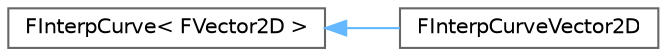 digraph "Graphical Class Hierarchy"
{
 // INTERACTIVE_SVG=YES
 // LATEX_PDF_SIZE
  bgcolor="transparent";
  edge [fontname=Helvetica,fontsize=10,labelfontname=Helvetica,labelfontsize=10];
  node [fontname=Helvetica,fontsize=10,shape=box,height=0.2,width=0.4];
  rankdir="LR";
  Node0 [id="Node000000",label="FInterpCurve\< FVector2D \>",height=0.2,width=0.4,color="grey40", fillcolor="white", style="filled",URL="$d2/dbf/classFInterpCurve.html",tooltip=" "];
  Node0 -> Node1 [id="edge4082_Node000000_Node000001",dir="back",color="steelblue1",style="solid",tooltip=" "];
  Node1 [id="Node000001",label="FInterpCurveVector2D",height=0.2,width=0.4,color="grey40", fillcolor="white", style="filled",URL="$d3/d88/structFInterpCurveVector2D.html",tooltip=" "];
}
